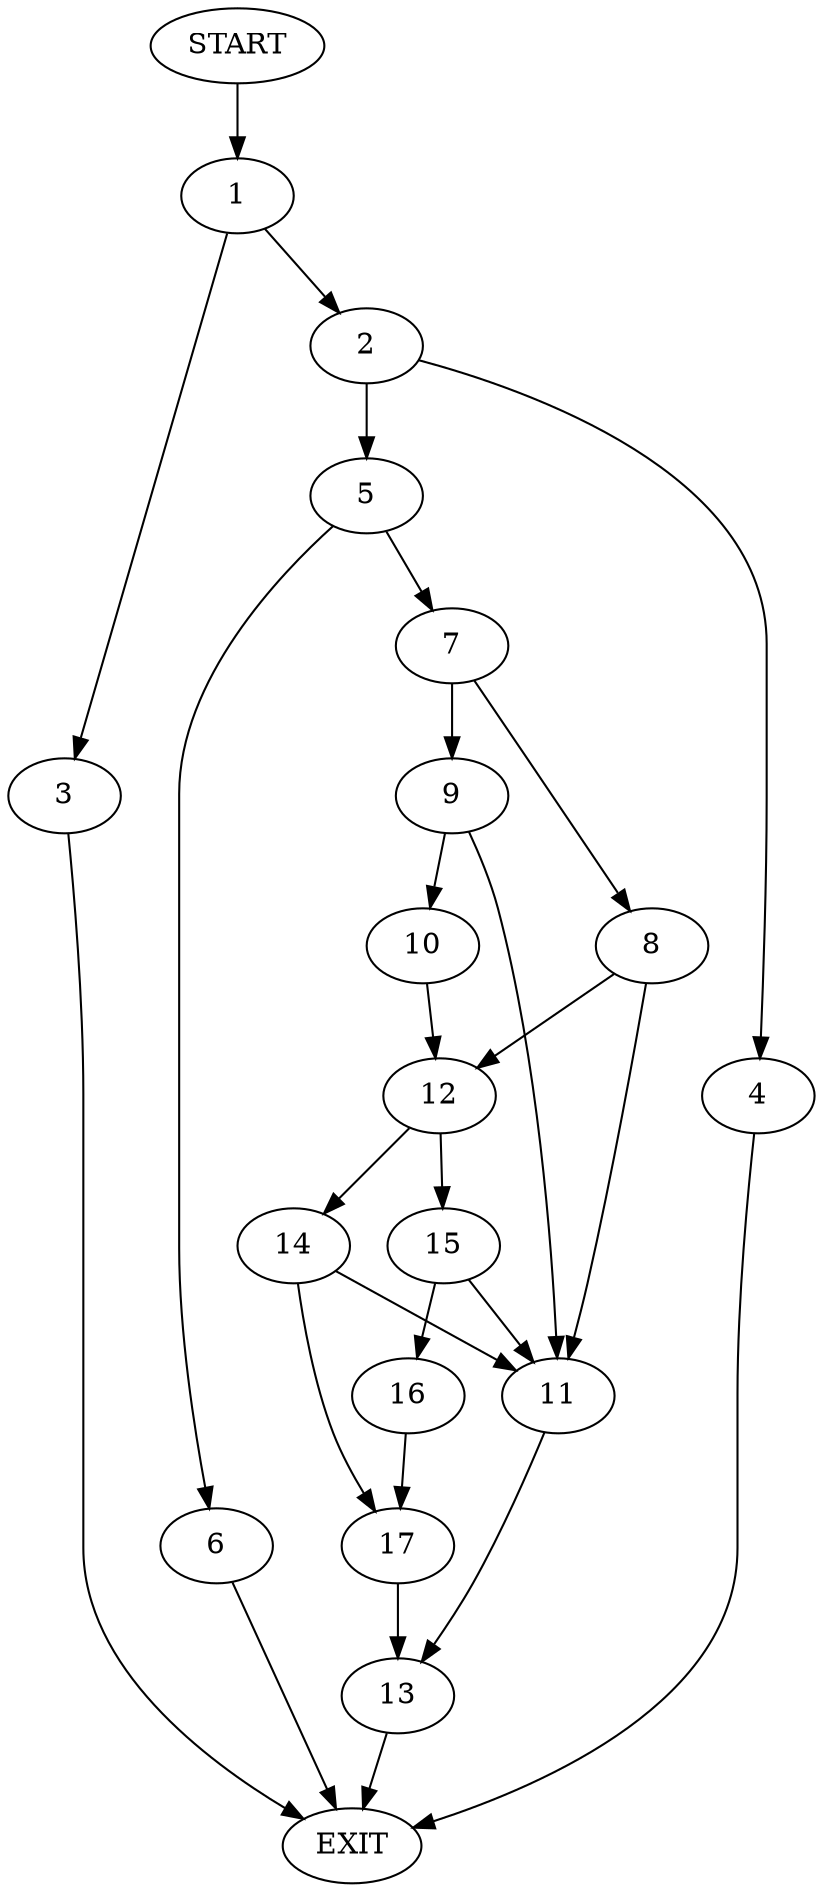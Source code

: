 digraph {
0 [label="START"]
18 [label="EXIT"]
0 -> 1
1 -> 2
1 -> 3
3 -> 18
2 -> 4
2 -> 5
5 -> 6
5 -> 7
4 -> 18
6 -> 18
7 -> 8
7 -> 9
9 -> 10
9 -> 11
8 -> 12
8 -> 11
10 -> 12
11 -> 13
12 -> 14
12 -> 15
15 -> 16
15 -> 11
14 -> 17
14 -> 11
16 -> 17
17 -> 13
13 -> 18
}
